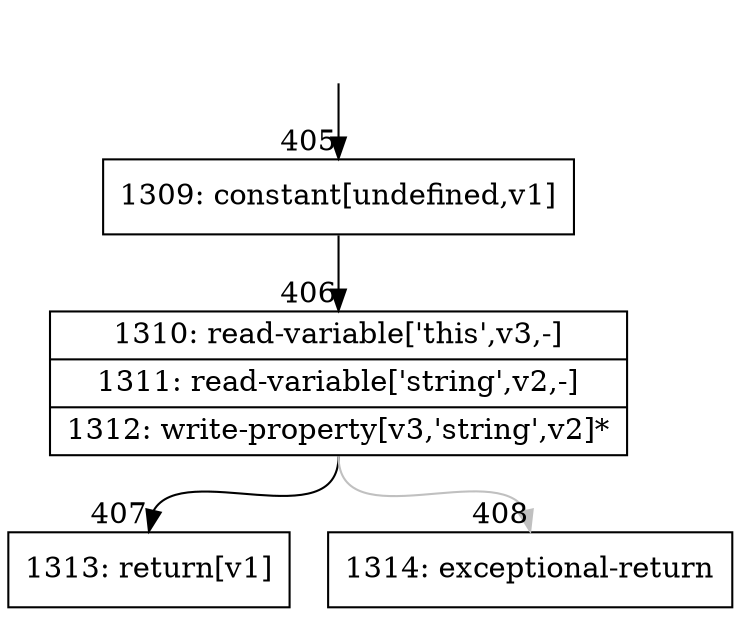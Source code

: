 digraph {
rankdir="TD"
BB_entry35[shape=none,label=""];
BB_entry35 -> BB405 [tailport=s, headport=n, headlabel="    405"]
BB405 [shape=record label="{1309: constant[undefined,v1]}" ] 
BB405 -> BB406 [tailport=s, headport=n, headlabel="      406"]
BB406 [shape=record label="{1310: read-variable['this',v3,-]|1311: read-variable['string',v2,-]|1312: write-property[v3,'string',v2]*}" ] 
BB406 -> BB407 [tailport=s, headport=n, headlabel="      407"]
BB406 -> BB408 [tailport=s, headport=n, color=gray, headlabel="      408"]
BB407 [shape=record label="{1313: return[v1]}" ] 
BB408 [shape=record label="{1314: exceptional-return}" ] 
//#$~ 436
}
